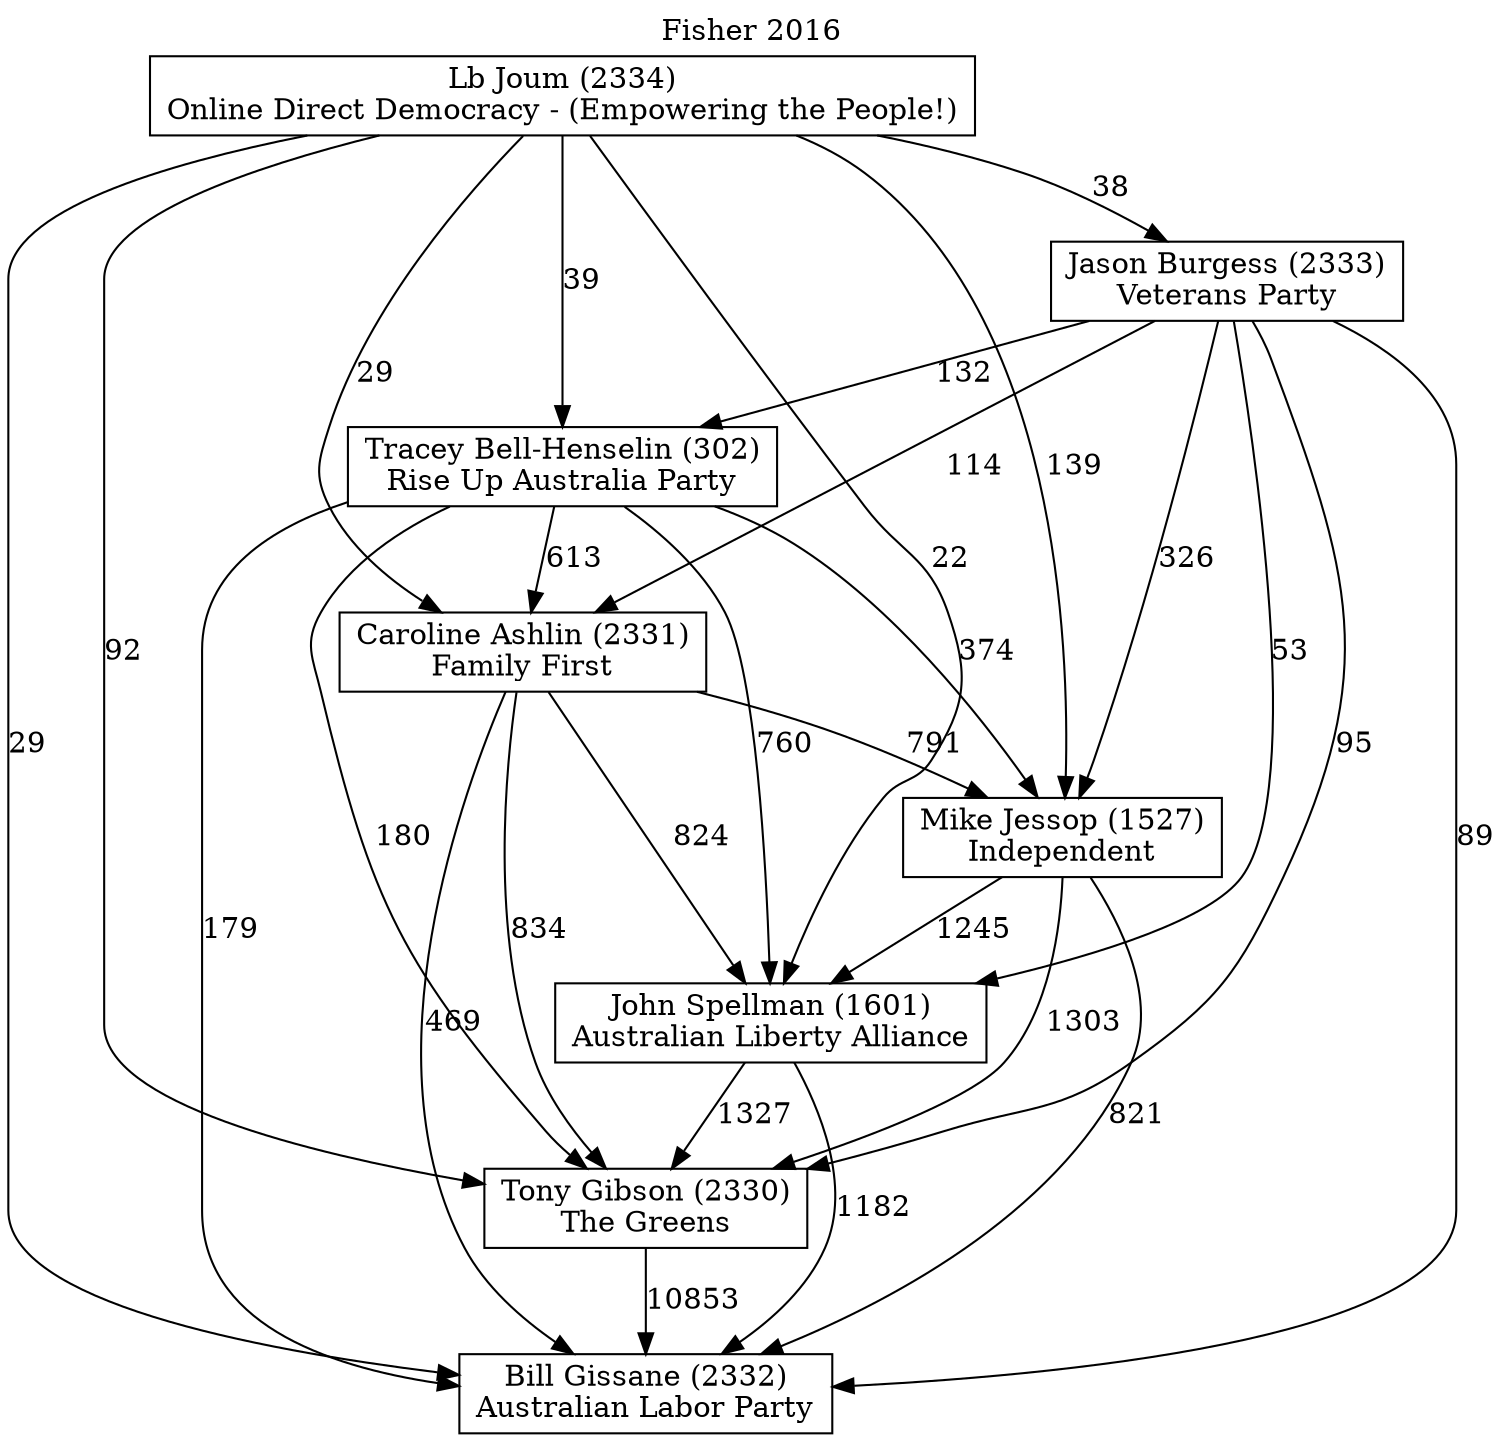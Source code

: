 // House preference flow
digraph "Bill Gissane (2332)_Fisher_2016" {
	graph [label="Fisher 2016" labelloc=t mclimit=10]
	node [shape=box]
	"John Spellman (1601)" [label="John Spellman (1601)
Australian Liberty Alliance"]
	"Caroline Ashlin (2331)" [label="Caroline Ashlin (2331)
Family First"]
	"Bill Gissane (2332)" [label="Bill Gissane (2332)
Australian Labor Party"]
	"Lb Joum (2334)" [label="Lb Joum (2334)
Online Direct Democracy - (Empowering the People!)"]
	"Tracey Bell-Henselin (302)" [label="Tracey Bell-Henselin (302)
Rise Up Australia Party"]
	"Jason Burgess (2333)" [label="Jason Burgess (2333)
Veterans Party"]
	"Mike Jessop (1527)" [label="Mike Jessop (1527)
Independent"]
	"Tony Gibson (2330)" [label="Tony Gibson (2330)
The Greens"]
	"Tracey Bell-Henselin (302)" -> "Tony Gibson (2330)" [label=180]
	"Lb Joum (2334)" -> "Tony Gibson (2330)" [label=92]
	"Mike Jessop (1527)" -> "Bill Gissane (2332)" [label=821]
	"Caroline Ashlin (2331)" -> "Mike Jessop (1527)" [label=791]
	"Lb Joum (2334)" -> "Caroline Ashlin (2331)" [label=29]
	"Jason Burgess (2333)" -> "Tony Gibson (2330)" [label=95]
	"Tracey Bell-Henselin (302)" -> "Caroline Ashlin (2331)" [label=613]
	"Mike Jessop (1527)" -> "Tony Gibson (2330)" [label=1303]
	"Caroline Ashlin (2331)" -> "Tony Gibson (2330)" [label=834]
	"Jason Burgess (2333)" -> "Tracey Bell-Henselin (302)" [label=132]
	"Caroline Ashlin (2331)" -> "John Spellman (1601)" [label=824]
	"John Spellman (1601)" -> "Bill Gissane (2332)" [label=1182]
	"Jason Burgess (2333)" -> "John Spellman (1601)" [label=53]
	"Lb Joum (2334)" -> "Tracey Bell-Henselin (302)" [label=39]
	"Jason Burgess (2333)" -> "Bill Gissane (2332)" [label=89]
	"Caroline Ashlin (2331)" -> "Bill Gissane (2332)" [label=469]
	"John Spellman (1601)" -> "Tony Gibson (2330)" [label=1327]
	"Lb Joum (2334)" -> "Bill Gissane (2332)" [label=29]
	"Tony Gibson (2330)" -> "Bill Gissane (2332)" [label=10853]
	"Lb Joum (2334)" -> "Mike Jessop (1527)" [label=139]
	"Mike Jessop (1527)" -> "John Spellman (1601)" [label=1245]
	"Jason Burgess (2333)" -> "Caroline Ashlin (2331)" [label=114]
	"Tracey Bell-Henselin (302)" -> "Bill Gissane (2332)" [label=179]
	"Lb Joum (2334)" -> "Jason Burgess (2333)" [label=38]
	"Tracey Bell-Henselin (302)" -> "Mike Jessop (1527)" [label=374]
	"Lb Joum (2334)" -> "John Spellman (1601)" [label=22]
	"Tracey Bell-Henselin (302)" -> "John Spellman (1601)" [label=760]
	"Jason Burgess (2333)" -> "Mike Jessop (1527)" [label=326]
}
